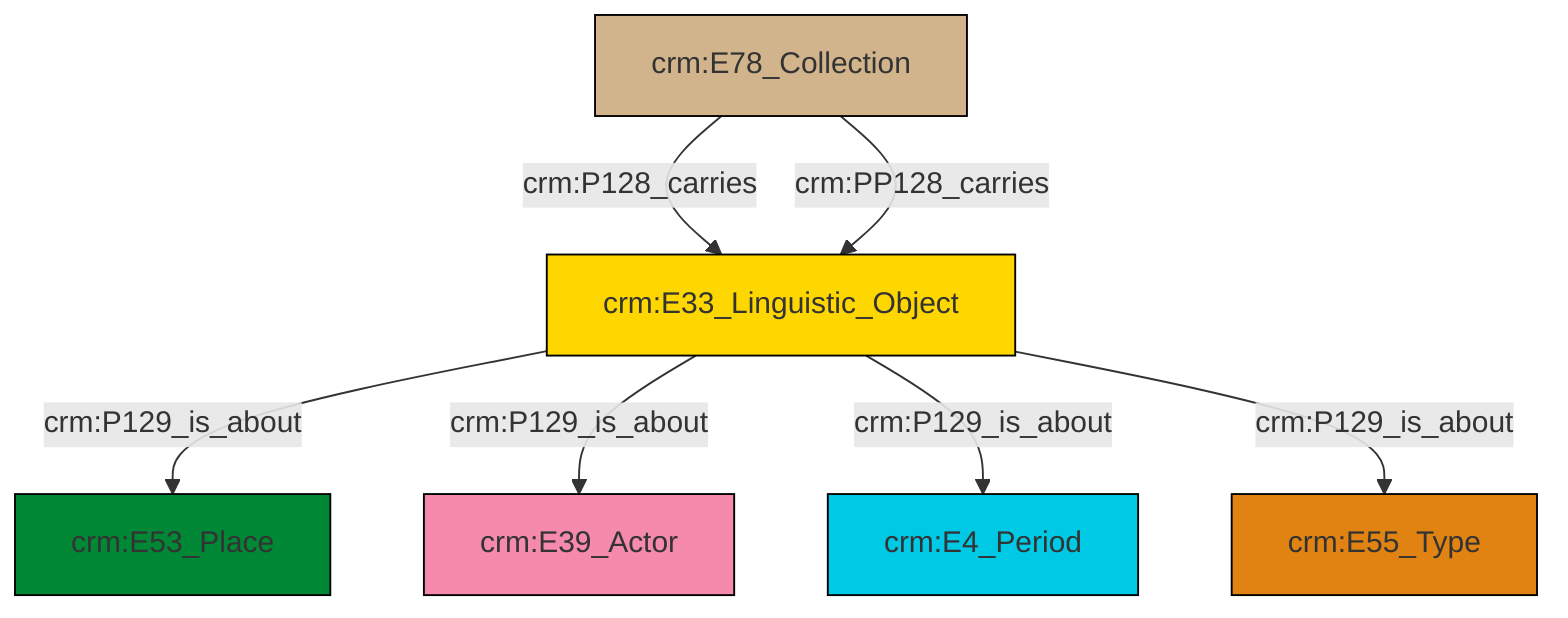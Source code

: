 graph TD
classDef Literal fill:#f2f2f2,stroke:#000000;
classDef CRM_Entity fill:#FFFFFF,stroke:#000000;
classDef Temporal_Entity fill:#00C9E6, stroke:#000000;
classDef Type fill:#E18312, stroke:#000000;
classDef Time-Span fill:#2C9C91, stroke:#000000;
classDef Appellation fill:#FFEB7F, stroke:#000000;
classDef Place fill:#008836, stroke:#000000;
classDef Persistent_Item fill:#B266B2, stroke:#000000;
classDef Conceptual_Object fill:#FFD700, stroke:#000000;
classDef Physical_Thing fill:#D2B48C, stroke:#000000;
classDef Actor fill:#f58aad, stroke:#000000;
classDef PC_Classes fill:#4ce600, stroke:#000000;
classDef Multi fill:#cccccc,stroke:#000000;

2["crm:E33_Linguistic_Object"]:::Conceptual_Object -->|crm:P129_is_about| 3["crm:E53_Place"]:::Place
0["crm:E78_Collection"]:::Physical_Thing -->|crm:P128_carries| 2["crm:E33_Linguistic_Object"]:::Conceptual_Object
2["crm:E33_Linguistic_Object"]:::Conceptual_Object -->|crm:P129_is_about| 5["crm:E39_Actor"]:::Actor
0["crm:E78_Collection"]:::Physical_Thing -->|crm:PP128_carries| 2["crm:E33_Linguistic_Object"]:::Conceptual_Object
2["crm:E33_Linguistic_Object"]:::Conceptual_Object -->|crm:P129_is_about| 8["crm:E4_Period"]:::Temporal_Entity
2["crm:E33_Linguistic_Object"]:::Conceptual_Object -->|crm:P129_is_about| 6["crm:E55_Type"]:::Type